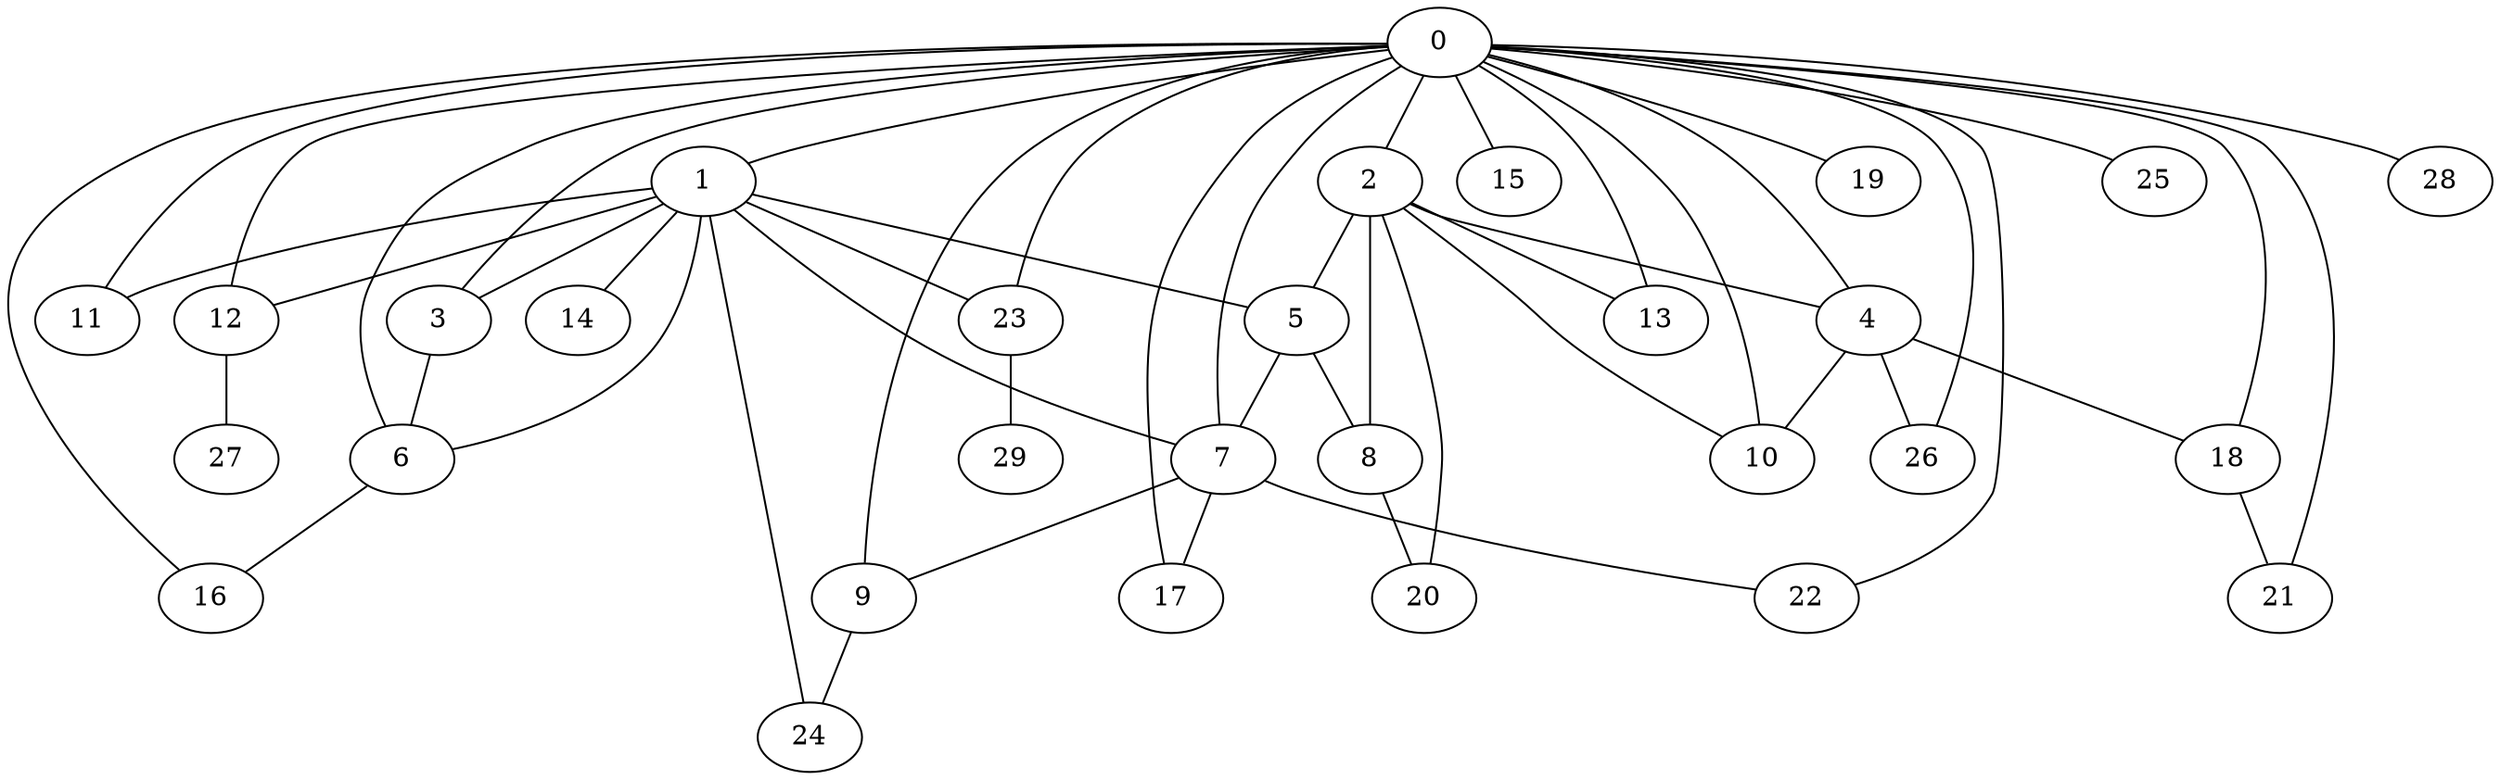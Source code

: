 graph G {
   8 -- 20
   0 -- 9
   0 -- 1
   0 -- 10
   0 -- 2
   0 -- 11
   0 -- 3
   0 -- 4
   0 -- 6
   0 -- 7
   0 -- 12
   0 -- 13
   0 -- 15
   0 -- 16
   0 -- 17
   0 -- 18
   0 -- 19
   0 -- 22
   0 -- 23
   0 -- 25
   0 -- 26
   0 -- 21
   0 -- 28
   1 -- 11
   1 -- 3
   1 -- 5
   1 -- 14
   1 -- 6
   1 -- 23
   1 -- 7
   1 -- 12
   1 -- 24
   2 -- 8
   2 -- 20
   2 -- 4
   2 -- 13
   2 -- 5
   2 -- 10
   3 -- 6
   4 -- 26
   4 -- 18
   4 -- 10
   5 -- 7
   5 -- 8
   6 -- 16
   7 -- 17
   7 -- 9
   7 -- 22
   9 -- 24
   12 -- 27
   18 -- 21
   23 -- 29
}
